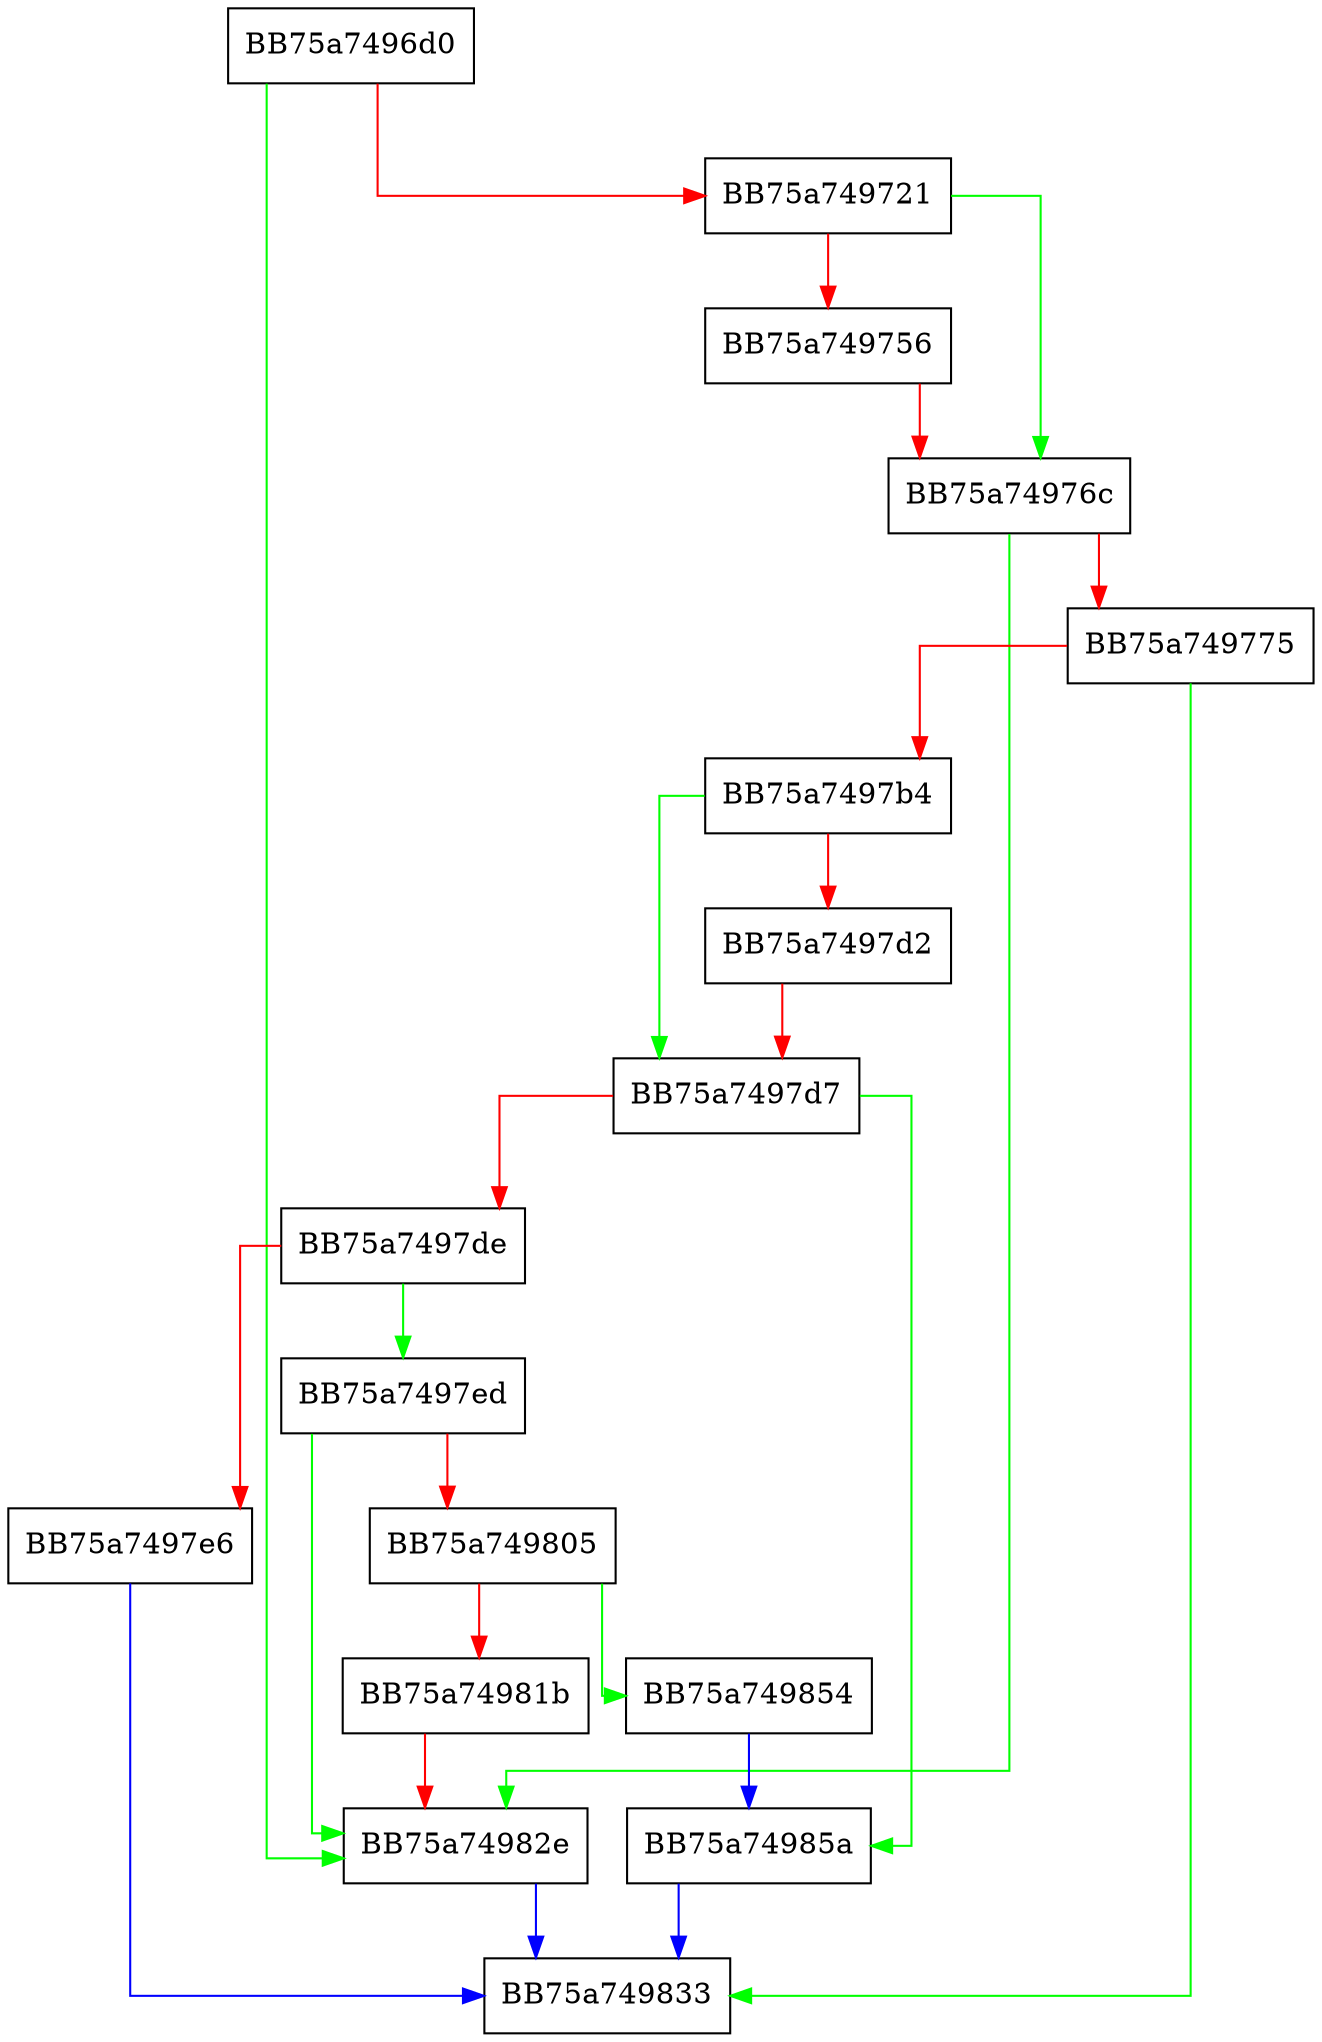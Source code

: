 digraph PUA_appmap_init_module {
  node [shape="box"];
  graph [splines=ortho];
  BB75a7496d0 -> BB75a74982e [color="green"];
  BB75a7496d0 -> BB75a749721 [color="red"];
  BB75a749721 -> BB75a74976c [color="green"];
  BB75a749721 -> BB75a749756 [color="red"];
  BB75a749756 -> BB75a74976c [color="red"];
  BB75a74976c -> BB75a74982e [color="green"];
  BB75a74976c -> BB75a749775 [color="red"];
  BB75a749775 -> BB75a749833 [color="green"];
  BB75a749775 -> BB75a7497b4 [color="red"];
  BB75a7497b4 -> BB75a7497d7 [color="green"];
  BB75a7497b4 -> BB75a7497d2 [color="red"];
  BB75a7497d2 -> BB75a7497d7 [color="red"];
  BB75a7497d7 -> BB75a74985a [color="green"];
  BB75a7497d7 -> BB75a7497de [color="red"];
  BB75a7497de -> BB75a7497ed [color="green"];
  BB75a7497de -> BB75a7497e6 [color="red"];
  BB75a7497e6 -> BB75a749833 [color="blue"];
  BB75a7497ed -> BB75a74982e [color="green"];
  BB75a7497ed -> BB75a749805 [color="red"];
  BB75a749805 -> BB75a749854 [color="green"];
  BB75a749805 -> BB75a74981b [color="red"];
  BB75a74981b -> BB75a74982e [color="red"];
  BB75a74982e -> BB75a749833 [color="blue"];
  BB75a749854 -> BB75a74985a [color="blue"];
  BB75a74985a -> BB75a749833 [color="blue"];
}